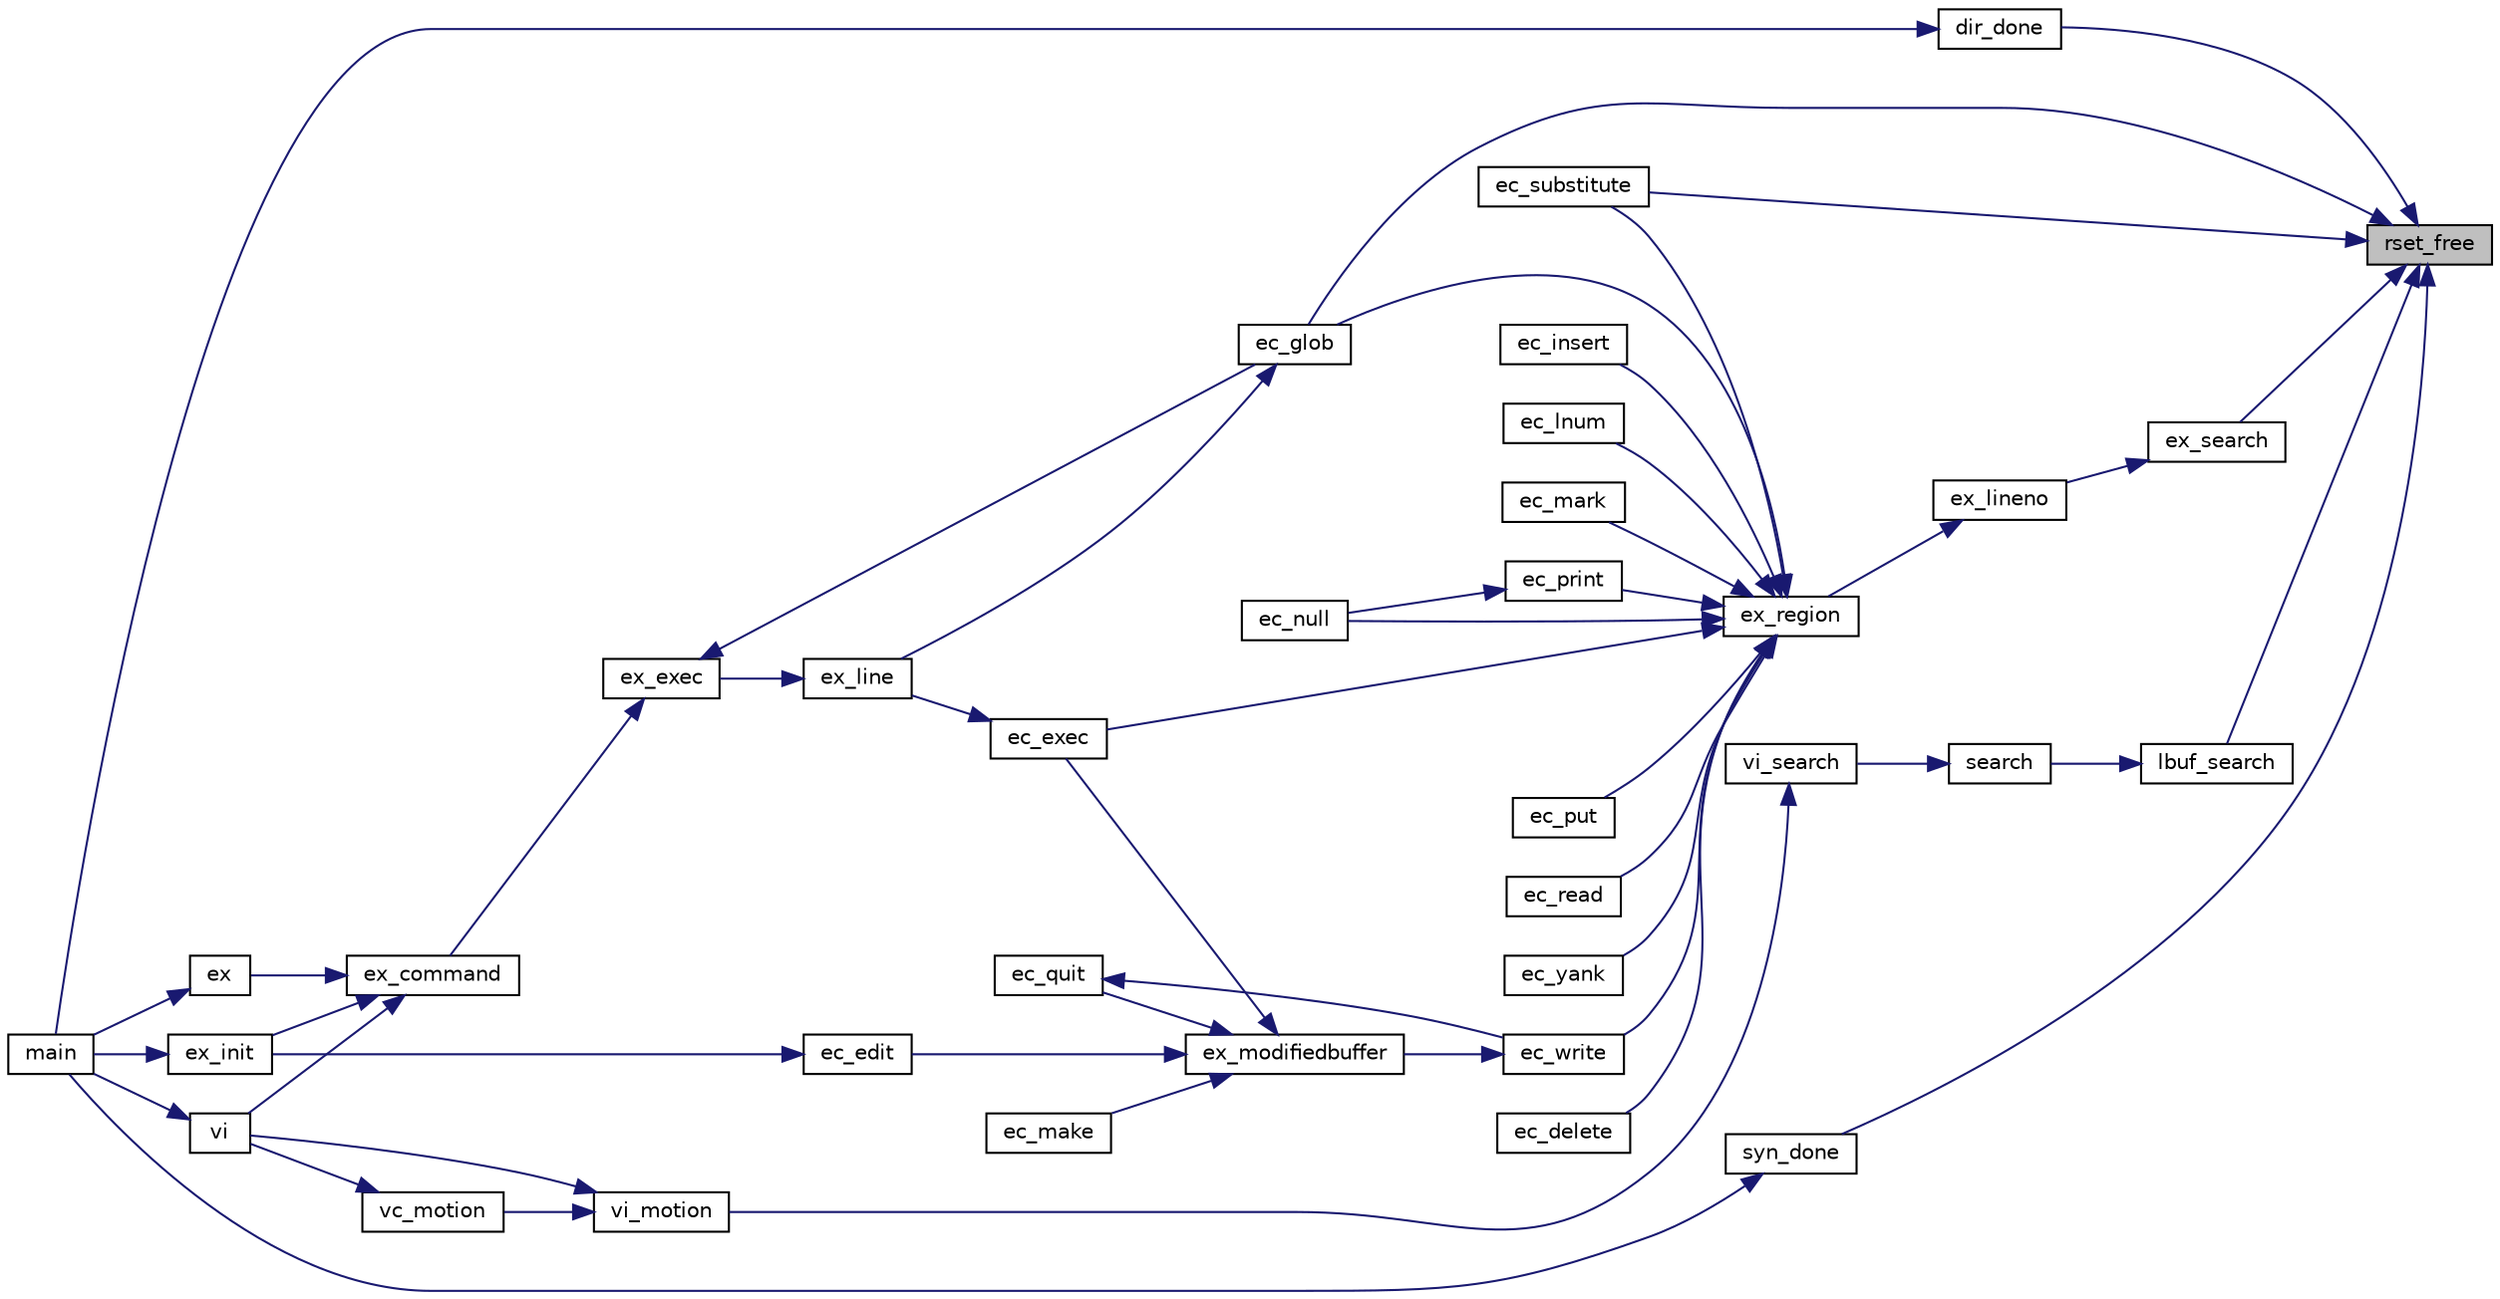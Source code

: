digraph "rset_free"
{
 // INTERACTIVE_SVG=YES
 // LATEX_PDF_SIZE
  edge [fontname="Helvetica",fontsize="10",labelfontname="Helvetica",labelfontsize="10"];
  node [fontname="Helvetica",fontsize="10",shape=record];
  rankdir="RL";
  Node1 [label="rset_free",height=0.2,width=0.4,color="black", fillcolor="grey75", style="filled", fontcolor="black",tooltip=" "];
  Node1 -> Node2 [dir="back",color="midnightblue",fontsize="10",style="solid",fontname="Helvetica"];
  Node2 [label="dir_done",height=0.2,width=0.4,color="black", fillcolor="white", style="filled",URL="$vi_8h.html#a779c0dbde6ef290537b4b9b9c8026cf0",tooltip=" "];
  Node2 -> Node3 [dir="back",color="midnightblue",fontsize="10",style="solid",fontname="Helvetica"];
  Node3 [label="main",height=0.2,width=0.4,color="black", fillcolor="white", style="filled",URL="$vi_8c.html#a0ddf1224851353fc92bfbff6f499fa97",tooltip=" "];
  Node1 -> Node4 [dir="back",color="midnightblue",fontsize="10",style="solid",fontname="Helvetica"];
  Node4 [label="ec_glob",height=0.2,width=0.4,color="black", fillcolor="white", style="filled",URL="$ex_8c.html#a70c571bdde329a65e216c19b4aeaa628",tooltip=" "];
  Node4 -> Node5 [dir="back",color="midnightblue",fontsize="10",style="solid",fontname="Helvetica"];
  Node5 [label="ex_line",height=0.2,width=0.4,color="black", fillcolor="white", style="filled",URL="$ex_8c.html#a7d848d20211b2e1c868dde98ec5dfae9",tooltip=" "];
  Node5 -> Node6 [dir="back",color="midnightblue",fontsize="10",style="solid",fontname="Helvetica"];
  Node6 [label="ex_exec",height=0.2,width=0.4,color="black", fillcolor="white", style="filled",URL="$ex_8c.html#ab15ebfef933256d9741128e2ddf3f9b5",tooltip=" "];
  Node6 -> Node4 [dir="back",color="midnightblue",fontsize="10",style="solid",fontname="Helvetica"];
  Node6 -> Node7 [dir="back",color="midnightblue",fontsize="10",style="solid",fontname="Helvetica"];
  Node7 [label="ex_command",height=0.2,width=0.4,color="black", fillcolor="white", style="filled",URL="$vi_8h.html#aa75c73cccb4878ec06ea5bf5b1b02295",tooltip=" "];
  Node7 -> Node8 [dir="back",color="midnightblue",fontsize="10",style="solid",fontname="Helvetica"];
  Node8 [label="ex",height=0.2,width=0.4,color="black", fillcolor="white", style="filled",URL="$vi_8h.html#ac395e51f25330a6e6033b6d0d22b2076",tooltip=" "];
  Node8 -> Node3 [dir="back",color="midnightblue",fontsize="10",style="solid",fontname="Helvetica"];
  Node7 -> Node9 [dir="back",color="midnightblue",fontsize="10",style="solid",fontname="Helvetica"];
  Node9 [label="ex_init",height=0.2,width=0.4,color="black", fillcolor="white", style="filled",URL="$vi_8h.html#abe53b5c10f94f20cd5ed024371615fa1",tooltip=" "];
  Node9 -> Node3 [dir="back",color="midnightblue",fontsize="10",style="solid",fontname="Helvetica"];
  Node7 -> Node10 [dir="back",color="midnightblue",fontsize="10",style="solid",fontname="Helvetica"];
  Node10 [label="vi",height=0.2,width=0.4,color="black", fillcolor="white", style="filled",URL="$vi_8c.html#a8d808e0f3453afe6600673ee1ea5f828",tooltip=" "];
  Node10 -> Node3 [dir="back",color="midnightblue",fontsize="10",style="solid",fontname="Helvetica"];
  Node1 -> Node11 [dir="back",color="midnightblue",fontsize="10",style="solid",fontname="Helvetica"];
  Node11 [label="ec_substitute",height=0.2,width=0.4,color="black", fillcolor="white", style="filled",URL="$ex_8c.html#aaf4e813ce4370aa859181d22de51576b",tooltip=" "];
  Node1 -> Node12 [dir="back",color="midnightblue",fontsize="10",style="solid",fontname="Helvetica"];
  Node12 [label="ex_search",height=0.2,width=0.4,color="black", fillcolor="white", style="filled",URL="$ex_8c.html#af441de070082a23574854f6a2e5cd08a",tooltip=" "];
  Node12 -> Node13 [dir="back",color="midnightblue",fontsize="10",style="solid",fontname="Helvetica"];
  Node13 [label="ex_lineno",height=0.2,width=0.4,color="black", fillcolor="white", style="filled",URL="$ex_8c.html#a18295939fcd9d9ef517157b0f4ff5f97",tooltip=" "];
  Node13 -> Node14 [dir="back",color="midnightblue",fontsize="10",style="solid",fontname="Helvetica"];
  Node14 [label="ex_region",height=0.2,width=0.4,color="black", fillcolor="white", style="filled",URL="$ex_8c.html#a0389d594366ccbd24d732bdfd870f763",tooltip=" "];
  Node14 -> Node15 [dir="back",color="midnightblue",fontsize="10",style="solid",fontname="Helvetica"];
  Node15 [label="ec_delete",height=0.2,width=0.4,color="black", fillcolor="white", style="filled",URL="$ex_8c.html#a4cd0748447515b7a935e4bb41424a9e4",tooltip=" "];
  Node14 -> Node16 [dir="back",color="midnightblue",fontsize="10",style="solid",fontname="Helvetica"];
  Node16 [label="ec_exec",height=0.2,width=0.4,color="black", fillcolor="white", style="filled",URL="$ex_8c.html#adcd83f163f659bd2596bcfc25d74bde9",tooltip=" "];
  Node16 -> Node5 [dir="back",color="midnightblue",fontsize="10",style="solid",fontname="Helvetica"];
  Node14 -> Node4 [dir="back",color="midnightblue",fontsize="10",style="solid",fontname="Helvetica"];
  Node14 -> Node17 [dir="back",color="midnightblue",fontsize="10",style="solid",fontname="Helvetica"];
  Node17 [label="ec_insert",height=0.2,width=0.4,color="black", fillcolor="white", style="filled",URL="$ex_8c.html#a0908784dc65be2da119a6b72ef96dec2",tooltip=" "];
  Node14 -> Node18 [dir="back",color="midnightblue",fontsize="10",style="solid",fontname="Helvetica"];
  Node18 [label="ec_lnum",height=0.2,width=0.4,color="black", fillcolor="white", style="filled",URL="$ex_8c.html#a1d45a70b724f4cccae2ab746c711ebb1",tooltip=" "];
  Node14 -> Node19 [dir="back",color="midnightblue",fontsize="10",style="solid",fontname="Helvetica"];
  Node19 [label="ec_mark",height=0.2,width=0.4,color="black", fillcolor="white", style="filled",URL="$ex_8c.html#ab95c9f0f009989c44f3ebb5abae4054d",tooltip=" "];
  Node14 -> Node20 [dir="back",color="midnightblue",fontsize="10",style="solid",fontname="Helvetica"];
  Node20 [label="ec_null",height=0.2,width=0.4,color="black", fillcolor="white", style="filled",URL="$ex_8c.html#affb8197a8f988443aadf1bf2800a0d0b",tooltip=" "];
  Node14 -> Node21 [dir="back",color="midnightblue",fontsize="10",style="solid",fontname="Helvetica"];
  Node21 [label="ec_print",height=0.2,width=0.4,color="black", fillcolor="white", style="filled",URL="$ex_8c.html#ad2c1a9505aa3097bac242b47a367f11d",tooltip=" "];
  Node21 -> Node20 [dir="back",color="midnightblue",fontsize="10",style="solid",fontname="Helvetica"];
  Node14 -> Node22 [dir="back",color="midnightblue",fontsize="10",style="solid",fontname="Helvetica"];
  Node22 [label="ec_put",height=0.2,width=0.4,color="black", fillcolor="white", style="filled",URL="$ex_8c.html#ab417867ff867aff9f7277229990cd1b8",tooltip=" "];
  Node14 -> Node23 [dir="back",color="midnightblue",fontsize="10",style="solid",fontname="Helvetica"];
  Node23 [label="ec_read",height=0.2,width=0.4,color="black", fillcolor="white", style="filled",URL="$ex_8c.html#add0e79e1f1e3d45f4eaa6fbe5c1ca443",tooltip=" "];
  Node14 -> Node11 [dir="back",color="midnightblue",fontsize="10",style="solid",fontname="Helvetica"];
  Node14 -> Node24 [dir="back",color="midnightblue",fontsize="10",style="solid",fontname="Helvetica"];
  Node24 [label="ec_write",height=0.2,width=0.4,color="black", fillcolor="white", style="filled",URL="$ex_8c.html#a057b67e2d4f23df3ad50a9d3ec86125b",tooltip=" "];
  Node24 -> Node25 [dir="back",color="midnightblue",fontsize="10",style="solid",fontname="Helvetica"];
  Node25 [label="ex_modifiedbuffer",height=0.2,width=0.4,color="black", fillcolor="white", style="filled",URL="$ex_8c.html#ab0cb848a971a3b2c09fcb456d887dd6b",tooltip=" "];
  Node25 -> Node26 [dir="back",color="midnightblue",fontsize="10",style="solid",fontname="Helvetica"];
  Node26 [label="ec_edit",height=0.2,width=0.4,color="black", fillcolor="white", style="filled",URL="$ex_8c.html#a8059390ad69866fa8e14bdb2521d4dc2",tooltip=" "];
  Node26 -> Node9 [dir="back",color="midnightblue",fontsize="10",style="solid",fontname="Helvetica"];
  Node25 -> Node16 [dir="back",color="midnightblue",fontsize="10",style="solid",fontname="Helvetica"];
  Node25 -> Node27 [dir="back",color="midnightblue",fontsize="10",style="solid",fontname="Helvetica"];
  Node27 [label="ec_make",height=0.2,width=0.4,color="black", fillcolor="white", style="filled",URL="$ex_8c.html#aa69f426ff9728078fbb36f448c624a90",tooltip=" "];
  Node25 -> Node28 [dir="back",color="midnightblue",fontsize="10",style="solid",fontname="Helvetica"];
  Node28 [label="ec_quit",height=0.2,width=0.4,color="black", fillcolor="white", style="filled",URL="$ex_8c.html#a87eef446de152fad41ce88a9a343b87d",tooltip=" "];
  Node28 -> Node24 [dir="back",color="midnightblue",fontsize="10",style="solid",fontname="Helvetica"];
  Node14 -> Node29 [dir="back",color="midnightblue",fontsize="10",style="solid",fontname="Helvetica"];
  Node29 [label="ec_yank",height=0.2,width=0.4,color="black", fillcolor="white", style="filled",URL="$ex_8c.html#a487b22f0ae712d3338f5e9d8d6fa8540",tooltip=" "];
  Node1 -> Node30 [dir="back",color="midnightblue",fontsize="10",style="solid",fontname="Helvetica"];
  Node30 [label="lbuf_search",height=0.2,width=0.4,color="black", fillcolor="white", style="filled",URL="$vi_8h.html#a3501f6f6f283556b872bd145c6129d37",tooltip=" "];
  Node30 -> Node31 [dir="back",color="midnightblue",fontsize="10",style="solid",fontname="Helvetica"];
  Node31 [label="search",height=0.2,width=0.4,color="black", fillcolor="white", style="filled",URL="$vi_8c.html#a631f59a25254f28f308f7de4897e09fa",tooltip=" "];
  Node31 -> Node32 [dir="back",color="midnightblue",fontsize="10",style="solid",fontname="Helvetica"];
  Node32 [label="vi_search",height=0.2,width=0.4,color="black", fillcolor="white", style="filled",URL="$vi_8c.html#a93701c59617d4f96cbaa207e89178f87",tooltip=" "];
  Node32 -> Node33 [dir="back",color="midnightblue",fontsize="10",style="solid",fontname="Helvetica"];
  Node33 [label="vi_motion",height=0.2,width=0.4,color="black", fillcolor="white", style="filled",URL="$vi_8c.html#aaa4777ea0715ea846346d0f27a0cfa3f",tooltip=" "];
  Node33 -> Node34 [dir="back",color="midnightblue",fontsize="10",style="solid",fontname="Helvetica"];
  Node34 [label="vc_motion",height=0.2,width=0.4,color="black", fillcolor="white", style="filled",URL="$vi_8c.html#a06cbc6eb843436a0e77e07cbab0c4538",tooltip=" "];
  Node34 -> Node10 [dir="back",color="midnightblue",fontsize="10",style="solid",fontname="Helvetica"];
  Node33 -> Node10 [dir="back",color="midnightblue",fontsize="10",style="solid",fontname="Helvetica"];
  Node1 -> Node35 [dir="back",color="midnightblue",fontsize="10",style="solid",fontname="Helvetica"];
  Node35 [label="syn_done",height=0.2,width=0.4,color="black", fillcolor="white", style="filled",URL="$vi_8h.html#ac6e7a6d77f4896adf3a3ce36e0bb1573",tooltip=" "];
  Node35 -> Node3 [dir="back",color="midnightblue",fontsize="10",style="solid",fontname="Helvetica"];
}

